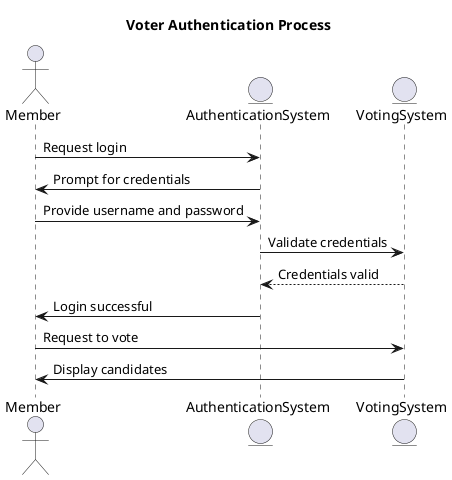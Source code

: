 @startuml
title Voter Authentication Process

actor Member
entity AuthenticationSystem
entity VotingSystem

Member -> AuthenticationSystem: Request login
AuthenticationSystem -> Member: Prompt for credentials
Member -> AuthenticationSystem: Provide username and password
AuthenticationSystem -> VotingSystem: Validate credentials
VotingSystem --> AuthenticationSystem: Credentials valid
AuthenticationSystem -> Member: Login successful
Member -> VotingSystem: Request to vote
VotingSystem -> Member: Display candidates
@enduml
